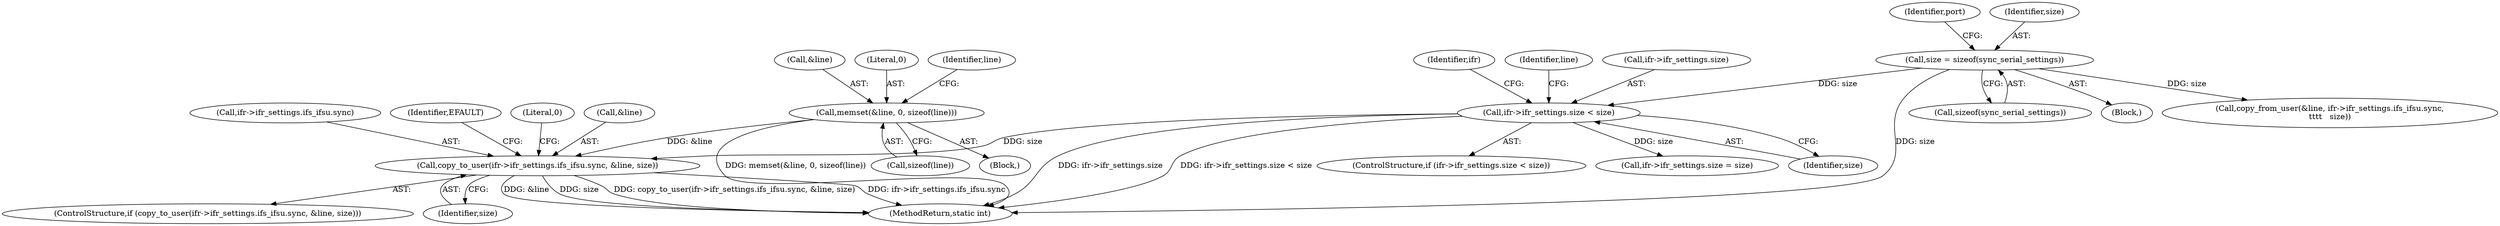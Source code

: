 digraph "0_linux_2b13d06c9584b4eb773f1e80bbaedab9a1c344e1@API" {
"1000186" [label="(Call,copy_to_user(ifr->ifr_settings.ifs_ifsu.sync, &line, size))"];
"1000161" [label="(Call,memset(&line, 0, sizeof(line)))"];
"1000143" [label="(Call,ifr->ifr_settings.size < size)"];
"1000108" [label="(Call,size = sizeof(sync_serial_settings))"];
"1000154" [label="(Identifier,ifr)"];
"1000162" [label="(Call,&line)"];
"1000142" [label="(ControlStructure,if (ifr->ifr_settings.size < size))"];
"1000110" [label="(Call,sizeof(sync_serial_settings))"];
"1000108" [label="(Call,size = sizeof(sync_serial_settings))"];
"1000115" [label="(Identifier,port)"];
"1000163" [label="(Identifier,line)"];
"1000186" [label="(Call,copy_to_user(ifr->ifr_settings.ifs_ifsu.sync, &line, size))"];
"1000161" [label="(Call,memset(&line, 0, sizeof(line)))"];
"1000151" [label="(Call,ifr->ifr_settings.size = size)"];
"1000164" [label="(Literal,0)"];
"1000169" [label="(Identifier,line)"];
"1000106" [label="(Block,)"];
"1000165" [label="(Call,sizeof(line))"];
"1000185" [label="(ControlStructure,if (copy_to_user(ifr->ifr_settings.ifs_ifsu.sync, &line, size)))"];
"1000133" [label="(Block,)"];
"1000274" [label="(MethodReturn,static int)"];
"1000149" [label="(Identifier,size)"];
"1000220" [label="(Call,copy_from_user(&line, ifr->ifr_settings.ifs_ifsu.sync,\n\t\t\t\t   size))"];
"1000187" [label="(Call,ifr->ifr_settings.ifs_ifsu.sync)"];
"1000196" [label="(Identifier,size)"];
"1000199" [label="(Identifier,EFAULT)"];
"1000201" [label="(Literal,0)"];
"1000143" [label="(Call,ifr->ifr_settings.size < size)"];
"1000194" [label="(Call,&line)"];
"1000109" [label="(Identifier,size)"];
"1000144" [label="(Call,ifr->ifr_settings.size)"];
"1000186" -> "1000185"  [label="AST: "];
"1000186" -> "1000196"  [label="CFG: "];
"1000187" -> "1000186"  [label="AST: "];
"1000194" -> "1000186"  [label="AST: "];
"1000196" -> "1000186"  [label="AST: "];
"1000199" -> "1000186"  [label="CFG: "];
"1000201" -> "1000186"  [label="CFG: "];
"1000186" -> "1000274"  [label="DDG: copy_to_user(ifr->ifr_settings.ifs_ifsu.sync, &line, size)"];
"1000186" -> "1000274"  [label="DDG: ifr->ifr_settings.ifs_ifsu.sync"];
"1000186" -> "1000274"  [label="DDG: &line"];
"1000186" -> "1000274"  [label="DDG: size"];
"1000161" -> "1000186"  [label="DDG: &line"];
"1000143" -> "1000186"  [label="DDG: size"];
"1000161" -> "1000133"  [label="AST: "];
"1000161" -> "1000165"  [label="CFG: "];
"1000162" -> "1000161"  [label="AST: "];
"1000164" -> "1000161"  [label="AST: "];
"1000165" -> "1000161"  [label="AST: "];
"1000169" -> "1000161"  [label="CFG: "];
"1000161" -> "1000274"  [label="DDG: memset(&line, 0, sizeof(line))"];
"1000143" -> "1000142"  [label="AST: "];
"1000143" -> "1000149"  [label="CFG: "];
"1000144" -> "1000143"  [label="AST: "];
"1000149" -> "1000143"  [label="AST: "];
"1000154" -> "1000143"  [label="CFG: "];
"1000163" -> "1000143"  [label="CFG: "];
"1000143" -> "1000274"  [label="DDG: ifr->ifr_settings.size"];
"1000143" -> "1000274"  [label="DDG: ifr->ifr_settings.size < size"];
"1000108" -> "1000143"  [label="DDG: size"];
"1000143" -> "1000151"  [label="DDG: size"];
"1000108" -> "1000106"  [label="AST: "];
"1000108" -> "1000110"  [label="CFG: "];
"1000109" -> "1000108"  [label="AST: "];
"1000110" -> "1000108"  [label="AST: "];
"1000115" -> "1000108"  [label="CFG: "];
"1000108" -> "1000274"  [label="DDG: size"];
"1000108" -> "1000220"  [label="DDG: size"];
}
